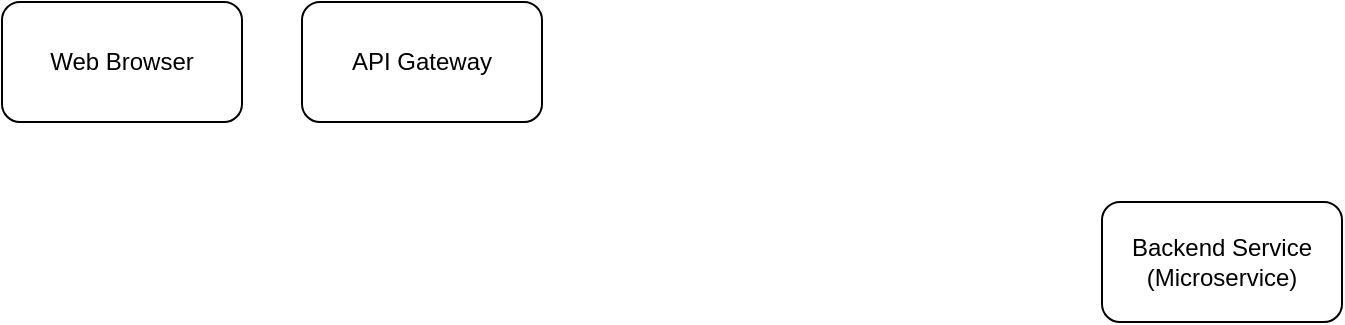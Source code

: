 <?xml version="1.0" encoding="UTF-8"?>
<mxfile>
  <diagram name="Component Interaction Diagram (Refined)">
    <mxGraphModel>
      <root>
        <mxCell id="0"/>
        <mxCell id="1" parent="0"/>
        <mxCell id="2" value="Web Browser" style="rounded=1;whiteSpace=wrap;html=1;" vertex="1" parent="1">
          <mxGeometry x="100" y="100" width="120" height="60" as="geometry"/>
        </mxCell>
        <mxCell id="3" value="API Gateway" style="rounded=1;whiteSpace=wrap;html=1;" vertex="1" parent="1">
          <mxGeometry x="250" y="100" width="120" height="60" as="geometry"/>
        </mxCell>
        <mxCell id="4" value="Backend Service (Microservice)" style="rounded=1;whiteSpace=wrap;html=1;" vertex="1" parent="3">
          <mxGeometry x="400" y="100" width="120" height="60" as="geometry"/>
        </mxCell>
      </root>
    </mxGraphModel>
  </diagram>
</mxfile>